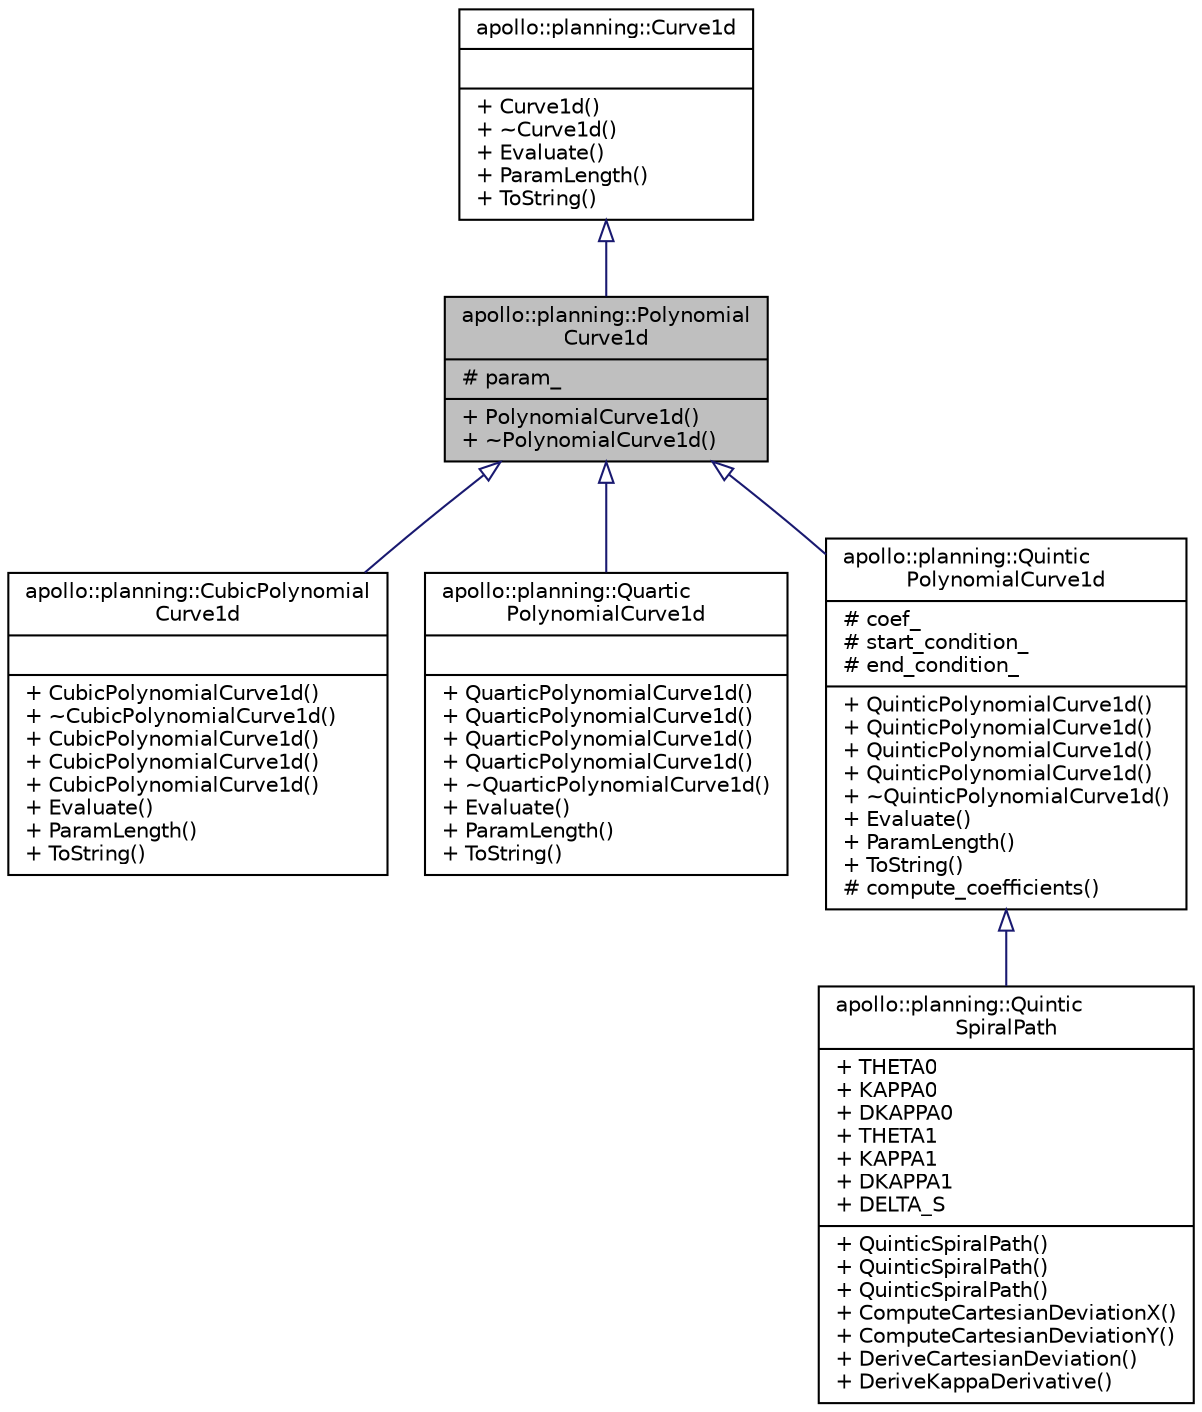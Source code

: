 digraph "apollo::planning::PolynomialCurve1d"
{
  edge [fontname="Helvetica",fontsize="10",labelfontname="Helvetica",labelfontsize="10"];
  node [fontname="Helvetica",fontsize="10",shape=record];
  Node0 [label="{apollo::planning::Polynomial\lCurve1d\n|# param_\l|+ PolynomialCurve1d()\l+ ~PolynomialCurve1d()\l}",height=0.2,width=0.4,color="black", fillcolor="grey75", style="filled", fontcolor="black"];
  Node1 -> Node0 [dir="back",color="midnightblue",fontsize="10",style="solid",arrowtail="onormal",fontname="Helvetica"];
  Node1 [label="{apollo::planning::Curve1d\n||+ Curve1d()\l+ ~Curve1d()\l+ Evaluate()\l+ ParamLength()\l+ ToString()\l}",height=0.2,width=0.4,color="black", fillcolor="white", style="filled",URL="$classapollo_1_1planning_1_1Curve1d.html"];
  Node0 -> Node2 [dir="back",color="midnightblue",fontsize="10",style="solid",arrowtail="onormal",fontname="Helvetica"];
  Node2 [label="{apollo::planning::CubicPolynomial\lCurve1d\n||+ CubicPolynomialCurve1d()\l+ ~CubicPolynomialCurve1d()\l+ CubicPolynomialCurve1d()\l+ CubicPolynomialCurve1d()\l+ CubicPolynomialCurve1d()\l+ Evaluate()\l+ ParamLength()\l+ ToString()\l}",height=0.2,width=0.4,color="black", fillcolor="white", style="filled",URL="$classapollo_1_1planning_1_1CubicPolynomialCurve1d.html"];
  Node0 -> Node3 [dir="back",color="midnightblue",fontsize="10",style="solid",arrowtail="onormal",fontname="Helvetica"];
  Node3 [label="{apollo::planning::Quartic\lPolynomialCurve1d\n||+ QuarticPolynomialCurve1d()\l+ QuarticPolynomialCurve1d()\l+ QuarticPolynomialCurve1d()\l+ QuarticPolynomialCurve1d()\l+ ~QuarticPolynomialCurve1d()\l+ Evaluate()\l+ ParamLength()\l+ ToString()\l}",height=0.2,width=0.4,color="black", fillcolor="white", style="filled",URL="$classapollo_1_1planning_1_1QuarticPolynomialCurve1d.html"];
  Node0 -> Node4 [dir="back",color="midnightblue",fontsize="10",style="solid",arrowtail="onormal",fontname="Helvetica"];
  Node4 [label="{apollo::planning::Quintic\lPolynomialCurve1d\n|# coef_\l# start_condition_\l# end_condition_\l|+ QuinticPolynomialCurve1d()\l+ QuinticPolynomialCurve1d()\l+ QuinticPolynomialCurve1d()\l+ QuinticPolynomialCurve1d()\l+ ~QuinticPolynomialCurve1d()\l+ Evaluate()\l+ ParamLength()\l+ ToString()\l# compute_coefficients()\l}",height=0.2,width=0.4,color="black", fillcolor="white", style="filled",URL="$classapollo_1_1planning_1_1QuinticPolynomialCurve1d.html"];
  Node4 -> Node5 [dir="back",color="midnightblue",fontsize="10",style="solid",arrowtail="onormal",fontname="Helvetica"];
  Node5 [label="{apollo::planning::Quintic\lSpiralPath\n|+ THETA0\l+ KAPPA0\l+ DKAPPA0\l+ THETA1\l+ KAPPA1\l+ DKAPPA1\l+ DELTA_S\l|+ QuinticSpiralPath()\l+ QuinticSpiralPath()\l+ QuinticSpiralPath()\l+ ComputeCartesianDeviationX()\l+ ComputeCartesianDeviationY()\l+ DeriveCartesianDeviation()\l+ DeriveKappaDerivative()\l}",height=0.2,width=0.4,color="black", fillcolor="white", style="filled",URL="$classapollo_1_1planning_1_1QuinticSpiralPath.html"];
}
